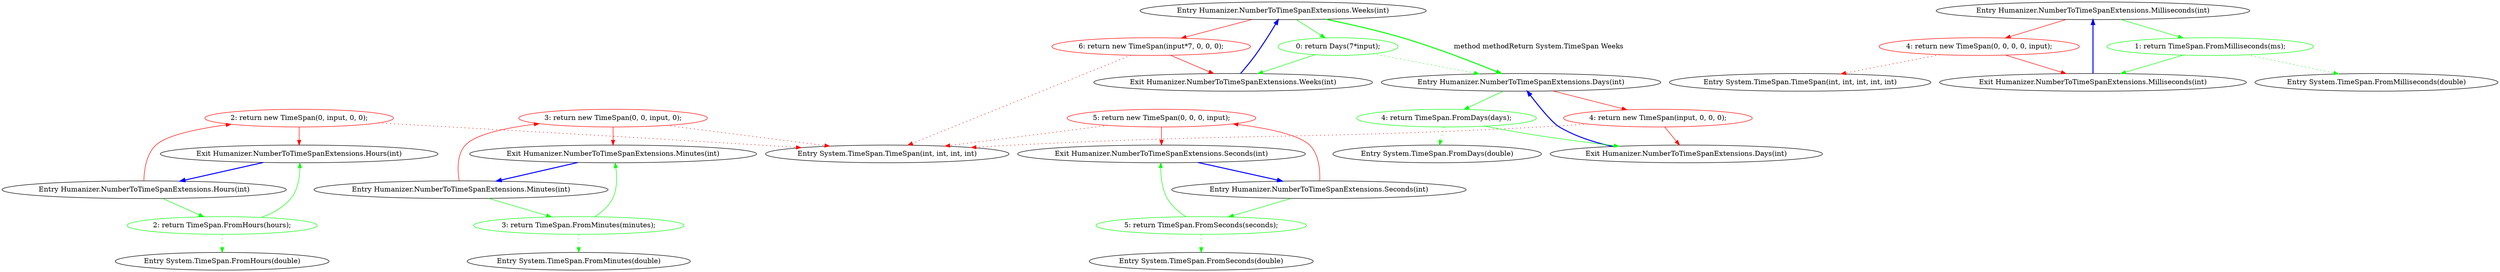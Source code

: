 digraph  {
n0 [cluster="Humanizer.NumberToTimeSpanExtensions.Weeks(int)", label="Entry Humanizer.NumberToTimeSpanExtensions.Weeks(int)", span="10-10"];
n1 [cluster="Humanizer.NumberToTimeSpanExtensions.Weeks(int)", color=red, community=0, label="6: return new TimeSpan(input*7, 0, 0, 0);", span="12-12"];
n2 [cluster="Humanizer.NumberToTimeSpanExtensions.Weeks(int)", label="Exit Humanizer.NumberToTimeSpanExtensions.Weeks(int)", span="10-10"];
n3 [cluster="System.TimeSpan.TimeSpan(int, int, int, int)", label="Entry System.TimeSpan.TimeSpan(int, int, int, int)", span="0-0"];
n4 [cluster="Humanizer.NumberToTimeSpanExtensions.Days(int)", label="Entry Humanizer.NumberToTimeSpanExtensions.Days(int)", span="20-20"];
n5 [cluster="Humanizer.NumberToTimeSpanExtensions.Days(int)", color=red, community=0, label="4: return new TimeSpan(input, 0, 0, 0);", span="22-22"];
n6 [cluster="Humanizer.NumberToTimeSpanExtensions.Days(int)", label="Exit Humanizer.NumberToTimeSpanExtensions.Days(int)", span="20-20"];
n7 [cluster="Humanizer.NumberToTimeSpanExtensions.Hours(int)", label="Entry Humanizer.NumberToTimeSpanExtensions.Hours(int)", span="30-30"];
n8 [cluster="Humanizer.NumberToTimeSpanExtensions.Hours(int)", color=red, community=0, label="2: return new TimeSpan(0, input, 0, 0);", span="32-32"];
n9 [cluster="Humanizer.NumberToTimeSpanExtensions.Hours(int)", label="Exit Humanizer.NumberToTimeSpanExtensions.Hours(int)", span="30-30"];
n10 [cluster="Humanizer.NumberToTimeSpanExtensions.Minutes(int)", label="Entry Humanizer.NumberToTimeSpanExtensions.Minutes(int)", span="40-40"];
n11 [cluster="Humanizer.NumberToTimeSpanExtensions.Minutes(int)", color=red, community=0, label="3: return new TimeSpan(0, 0, input, 0);", span="42-42"];
n12 [cluster="Humanizer.NumberToTimeSpanExtensions.Minutes(int)", label="Exit Humanizer.NumberToTimeSpanExtensions.Minutes(int)", span="40-40"];
n13 [cluster="Humanizer.NumberToTimeSpanExtensions.Seconds(int)", label="Entry Humanizer.NumberToTimeSpanExtensions.Seconds(int)", span="50-50"];
n14 [cluster="Humanizer.NumberToTimeSpanExtensions.Seconds(int)", color=red, community=0, label="5: return new TimeSpan(0, 0, 0, input);", span="52-52"];
n15 [cluster="Humanizer.NumberToTimeSpanExtensions.Seconds(int)", label="Exit Humanizer.NumberToTimeSpanExtensions.Seconds(int)", span="50-50"];
n16 [cluster="Humanizer.NumberToTimeSpanExtensions.Milliseconds(int)", label="Entry Humanizer.NumberToTimeSpanExtensions.Milliseconds(int)", span="60-60"];
n17 [cluster="Humanizer.NumberToTimeSpanExtensions.Milliseconds(int)", color=red, community=0, label="4: return new TimeSpan(0, 0, 0, 0, input);", span="62-62"];
n18 [cluster="Humanizer.NumberToTimeSpanExtensions.Milliseconds(int)", label="Exit Humanizer.NumberToTimeSpanExtensions.Milliseconds(int)", span="60-60"];
n19 [cluster="System.TimeSpan.TimeSpan(int, int, int, int, int)", label="Entry System.TimeSpan.TimeSpan(int, int, int, int, int)", span="0-0"];
d1 [cluster="Humanizer.NumberToTimeSpanExtensions.Weeks(int)", color=green, community=0, label="0: return Days(7*input);", span="15-15"];
d4 [cluster="Humanizer.NumberToTimeSpanExtensions.Days(int)", color=green, community=0, label="4: return TimeSpan.FromDays(days);", span="25-25"];
d6 [cluster="System.TimeSpan.FromDays(double)", label="Entry System.TimeSpan.FromDays(double)", span="0-0"];
d8 [cluster="Humanizer.NumberToTimeSpanExtensions.Hours(int)", color=green, community=0, label="2: return TimeSpan.FromHours(hours);", span="35-35"];
d10 [cluster="System.TimeSpan.FromHours(double)", label="Entry System.TimeSpan.FromHours(double)", span="0-0"];
d12 [cluster="Humanizer.NumberToTimeSpanExtensions.Minutes(int)", color=green, community=0, label="3: return TimeSpan.FromMinutes(minutes);", span="45-45"];
d14 [cluster="System.TimeSpan.FromMinutes(double)", label="Entry System.TimeSpan.FromMinutes(double)", span="0-0"];
d16 [cluster="Humanizer.NumberToTimeSpanExtensions.Seconds(int)", color=green, community=0, label="5: return TimeSpan.FromSeconds(seconds);", span="55-55"];
d18 [cluster="System.TimeSpan.FromSeconds(double)", label="Entry System.TimeSpan.FromSeconds(double)", span="0-0"];
d20 [cluster="Humanizer.NumberToTimeSpanExtensions.Milliseconds(int)", color=green, community=0, label="1: return TimeSpan.FromMilliseconds(ms);", span="65-65"];
d22 [cluster="System.TimeSpan.FromMilliseconds(double)", label="Entry System.TimeSpan.FromMilliseconds(double)", span="0-0"];
n0 -> n1  [color=red, key=0, style=solid];
n0 -> d1  [color=green, key=0, style=solid];
n0 -> n4  [color=green, key=3, label="method methodReturn System.TimeSpan Weeks", style=bold];
n1 -> n2  [color=red, key=0, style=solid];
n1 -> n3  [color=red, key=2, style=dotted];
n2 -> n0  [color=blue, key=0, style=bold];
n4 -> n5  [color=red, key=0, style=solid];
n4 -> d4  [color=green, key=0, style=solid];
n5 -> n6  [color=red, key=0, style=solid];
n5 -> n3  [color=red, key=2, style=dotted];
n6 -> n4  [color=blue, key=0, style=bold];
n7 -> n8  [color=red, key=0, style=solid];
n7 -> d8  [color=green, key=0, style=solid];
n8 -> n9  [color=red, key=0, style=solid];
n8 -> n3  [color=red, key=2, style=dotted];
n9 -> n7  [color=blue, key=0, style=bold];
n10 -> n11  [color=red, key=0, style=solid];
n10 -> d12  [color=green, key=0, style=solid];
n11 -> n12  [color=red, key=0, style=solid];
n11 -> n3  [color=red, key=2, style=dotted];
n12 -> n10  [color=blue, key=0, style=bold];
n13 -> n14  [color=red, key=0, style=solid];
n13 -> d16  [color=green, key=0, style=solid];
n14 -> n15  [color=red, key=0, style=solid];
n14 -> n3  [color=red, key=2, style=dotted];
n15 -> n13  [color=blue, key=0, style=bold];
n16 -> n17  [color=red, key=0, style=solid];
n16 -> d20  [color=green, key=0, style=solid];
n17 -> n18  [color=red, key=0, style=solid];
n17 -> n19  [color=red, key=2, style=dotted];
n18 -> n16  [color=blue, key=0, style=bold];
d1 -> n2  [color=green, key=0, style=solid];
d1 -> n4  [color=green, key=2, style=dotted];
d4 -> n6  [color=green, key=0, style=solid];
d4 -> d6  [color=green, key=2, style=dotted];
d8 -> n9  [color=green, key=0, style=solid];
d8 -> d10  [color=green, key=2, style=dotted];
d12 -> n12  [color=green, key=0, style=solid];
d12 -> d14  [color=green, key=2, style=dotted];
d16 -> n15  [color=green, key=0, style=solid];
d16 -> d18  [color=green, key=2, style=dotted];
d20 -> n18  [color=green, key=0, style=solid];
d20 -> d22  [color=green, key=2, style=dotted];
}
